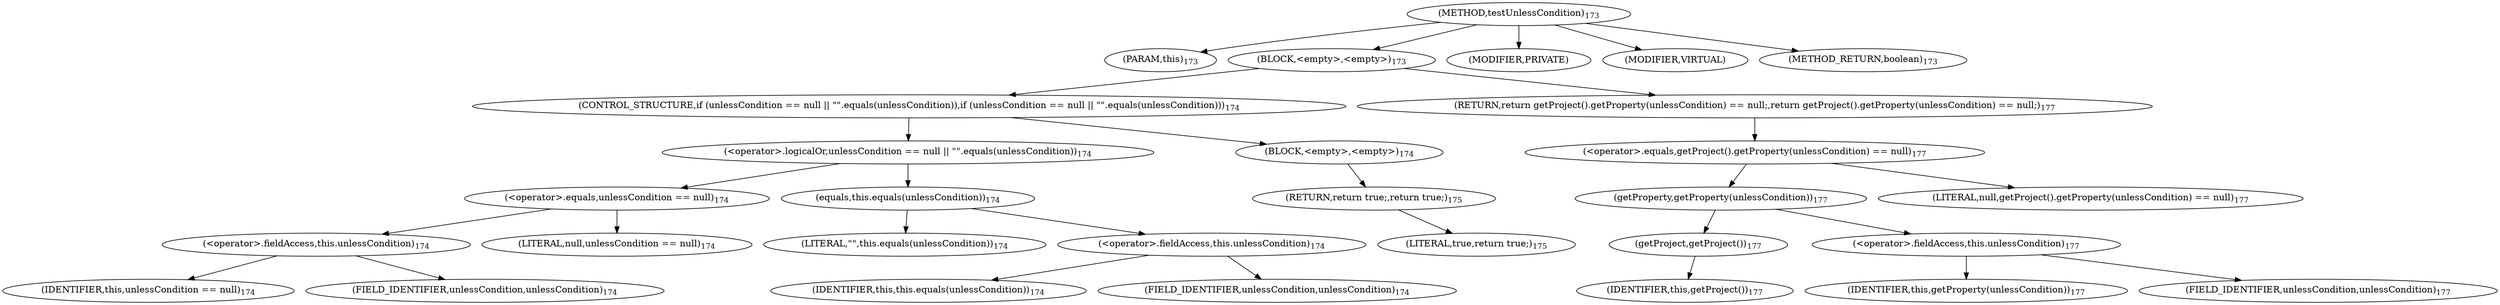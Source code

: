 digraph "testUnlessCondition" {  
"231" [label = <(METHOD,testUnlessCondition)<SUB>173</SUB>> ]
"15" [label = <(PARAM,this)<SUB>173</SUB>> ]
"232" [label = <(BLOCK,&lt;empty&gt;,&lt;empty&gt;)<SUB>173</SUB>> ]
"233" [label = <(CONTROL_STRUCTURE,if (unlessCondition == null || &quot;&quot;.equals(unlessCondition)),if (unlessCondition == null || &quot;&quot;.equals(unlessCondition)))<SUB>174</SUB>> ]
"234" [label = <(&lt;operator&gt;.logicalOr,unlessCondition == null || &quot;&quot;.equals(unlessCondition))<SUB>174</SUB>> ]
"235" [label = <(&lt;operator&gt;.equals,unlessCondition == null)<SUB>174</SUB>> ]
"236" [label = <(&lt;operator&gt;.fieldAccess,this.unlessCondition)<SUB>174</SUB>> ]
"237" [label = <(IDENTIFIER,this,unlessCondition == null)<SUB>174</SUB>> ]
"238" [label = <(FIELD_IDENTIFIER,unlessCondition,unlessCondition)<SUB>174</SUB>> ]
"239" [label = <(LITERAL,null,unlessCondition == null)<SUB>174</SUB>> ]
"240" [label = <(equals,this.equals(unlessCondition))<SUB>174</SUB>> ]
"241" [label = <(LITERAL,&quot;&quot;,this.equals(unlessCondition))<SUB>174</SUB>> ]
"242" [label = <(&lt;operator&gt;.fieldAccess,this.unlessCondition)<SUB>174</SUB>> ]
"243" [label = <(IDENTIFIER,this,this.equals(unlessCondition))<SUB>174</SUB>> ]
"244" [label = <(FIELD_IDENTIFIER,unlessCondition,unlessCondition)<SUB>174</SUB>> ]
"245" [label = <(BLOCK,&lt;empty&gt;,&lt;empty&gt;)<SUB>174</SUB>> ]
"246" [label = <(RETURN,return true;,return true;)<SUB>175</SUB>> ]
"247" [label = <(LITERAL,true,return true;)<SUB>175</SUB>> ]
"248" [label = <(RETURN,return getProject().getProperty(unlessCondition) == null;,return getProject().getProperty(unlessCondition) == null;)<SUB>177</SUB>> ]
"249" [label = <(&lt;operator&gt;.equals,getProject().getProperty(unlessCondition) == null)<SUB>177</SUB>> ]
"250" [label = <(getProperty,getProperty(unlessCondition))<SUB>177</SUB>> ]
"251" [label = <(getProject,getProject())<SUB>177</SUB>> ]
"14" [label = <(IDENTIFIER,this,getProject())<SUB>177</SUB>> ]
"252" [label = <(&lt;operator&gt;.fieldAccess,this.unlessCondition)<SUB>177</SUB>> ]
"253" [label = <(IDENTIFIER,this,getProperty(unlessCondition))<SUB>177</SUB>> ]
"254" [label = <(FIELD_IDENTIFIER,unlessCondition,unlessCondition)<SUB>177</SUB>> ]
"255" [label = <(LITERAL,null,getProject().getProperty(unlessCondition) == null)<SUB>177</SUB>> ]
"256" [label = <(MODIFIER,PRIVATE)> ]
"257" [label = <(MODIFIER,VIRTUAL)> ]
"258" [label = <(METHOD_RETURN,boolean)<SUB>173</SUB>> ]
  "231" -> "15" 
  "231" -> "232" 
  "231" -> "256" 
  "231" -> "257" 
  "231" -> "258" 
  "232" -> "233" 
  "232" -> "248" 
  "233" -> "234" 
  "233" -> "245" 
  "234" -> "235" 
  "234" -> "240" 
  "235" -> "236" 
  "235" -> "239" 
  "236" -> "237" 
  "236" -> "238" 
  "240" -> "241" 
  "240" -> "242" 
  "242" -> "243" 
  "242" -> "244" 
  "245" -> "246" 
  "246" -> "247" 
  "248" -> "249" 
  "249" -> "250" 
  "249" -> "255" 
  "250" -> "251" 
  "250" -> "252" 
  "251" -> "14" 
  "252" -> "253" 
  "252" -> "254" 
}
